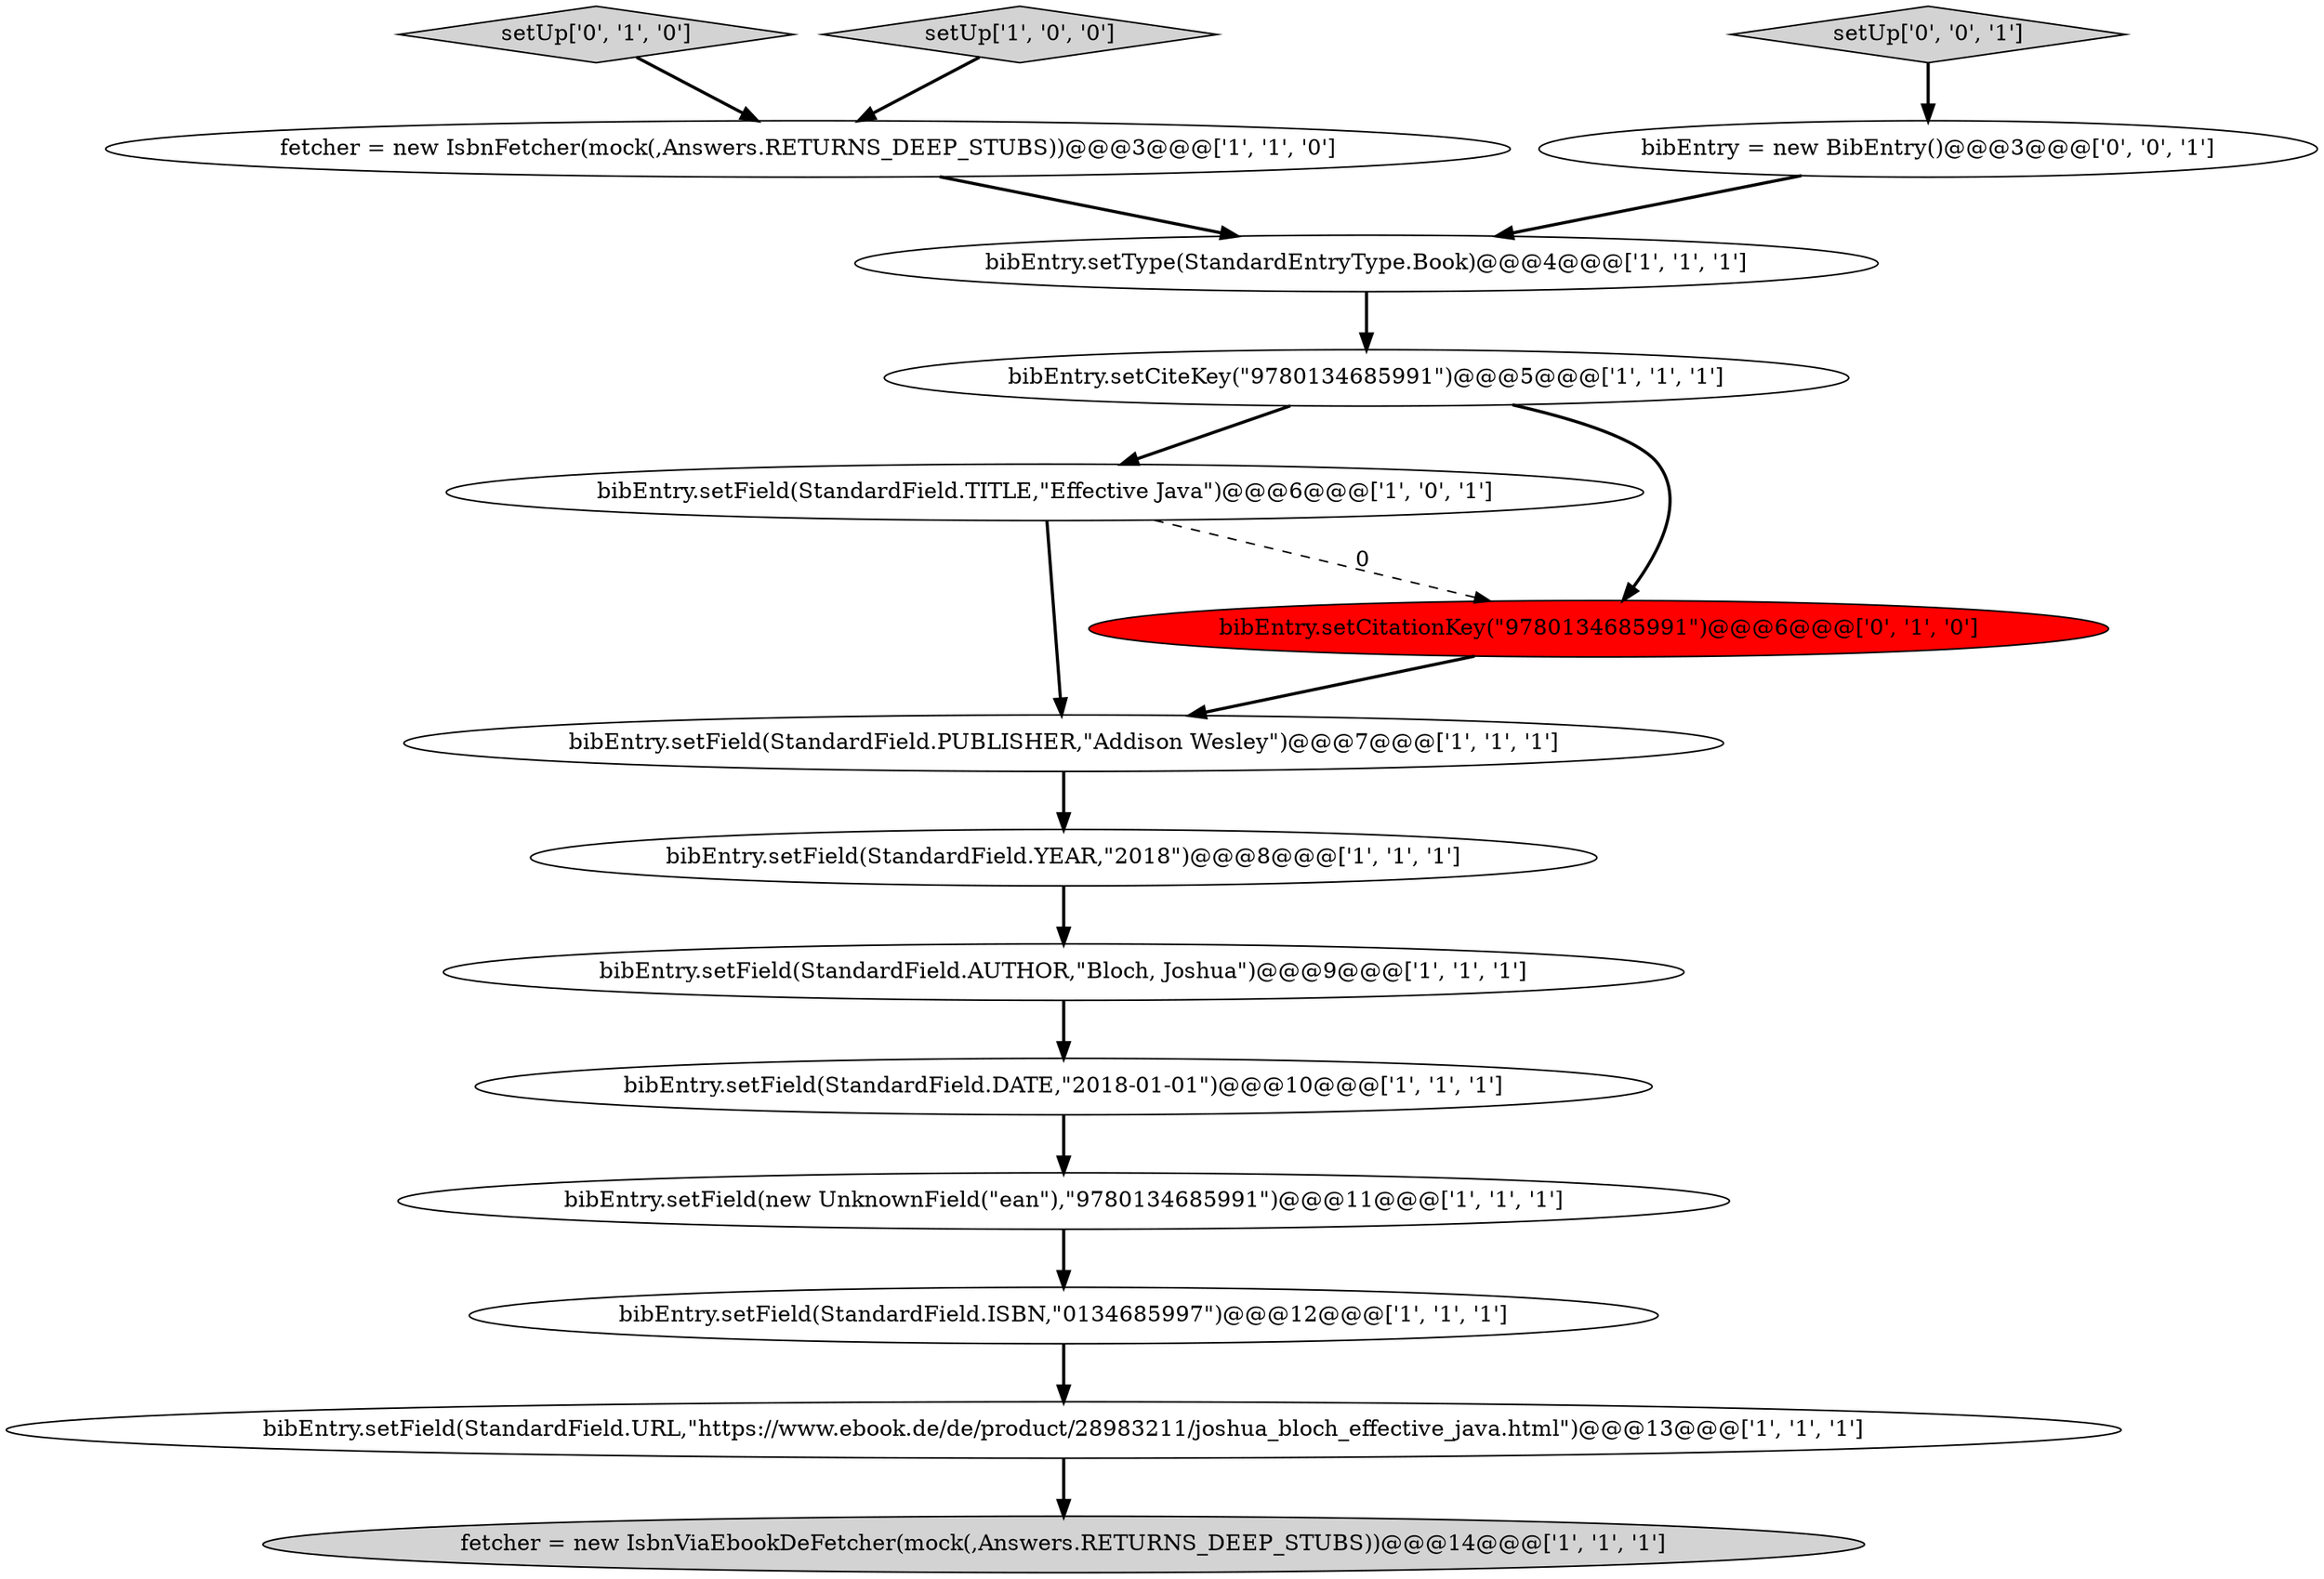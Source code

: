 digraph {
0 [style = filled, label = "fetcher = new IsbnViaEbookDeFetcher(mock(,Answers.RETURNS_DEEP_STUBS))@@@14@@@['1', '1', '1']", fillcolor = lightgray, shape = ellipse image = "AAA0AAABBB1BBB"];
13 [style = filled, label = "setUp['0', '1', '0']", fillcolor = lightgray, shape = diamond image = "AAA0AAABBB2BBB"];
11 [style = filled, label = "bibEntry.setField(StandardField.DATE,\"2018-01-01\")@@@10@@@['1', '1', '1']", fillcolor = white, shape = ellipse image = "AAA0AAABBB1BBB"];
12 [style = filled, label = "bibEntry.setCiteKey(\"9780134685991\")@@@5@@@['1', '1', '1']", fillcolor = white, shape = ellipse image = "AAA0AAABBB1BBB"];
7 [style = filled, label = "bibEntry.setField(StandardField.TITLE,\"Effective Java\")@@@6@@@['1', '0', '1']", fillcolor = white, shape = ellipse image = "AAA0AAABBB1BBB"];
1 [style = filled, label = "bibEntry.setField(StandardField.PUBLISHER,\"Addison Wesley\")@@@7@@@['1', '1', '1']", fillcolor = white, shape = ellipse image = "AAA0AAABBB1BBB"];
4 [style = filled, label = "bibEntry.setField(StandardField.ISBN,\"0134685997\")@@@12@@@['1', '1', '1']", fillcolor = white, shape = ellipse image = "AAA0AAABBB1BBB"];
3 [style = filled, label = "bibEntry.setField(StandardField.YEAR,\"2018\")@@@8@@@['1', '1', '1']", fillcolor = white, shape = ellipse image = "AAA0AAABBB1BBB"];
5 [style = filled, label = "bibEntry.setType(StandardEntryType.Book)@@@4@@@['1', '1', '1']", fillcolor = white, shape = ellipse image = "AAA0AAABBB1BBB"];
6 [style = filled, label = "setUp['1', '0', '0']", fillcolor = lightgray, shape = diamond image = "AAA0AAABBB1BBB"];
10 [style = filled, label = "fetcher = new IsbnFetcher(mock(,Answers.RETURNS_DEEP_STUBS))@@@3@@@['1', '1', '0']", fillcolor = white, shape = ellipse image = "AAA0AAABBB1BBB"];
2 [style = filled, label = "bibEntry.setField(StandardField.URL,\"https://www.ebook.de/de/product/28983211/joshua_bloch_effective_java.html\")@@@13@@@['1', '1', '1']", fillcolor = white, shape = ellipse image = "AAA0AAABBB1BBB"];
9 [style = filled, label = "bibEntry.setField(StandardField.AUTHOR,\"Bloch, Joshua\")@@@9@@@['1', '1', '1']", fillcolor = white, shape = ellipse image = "AAA0AAABBB1BBB"];
8 [style = filled, label = "bibEntry.setField(new UnknownField(\"ean\"),\"9780134685991\")@@@11@@@['1', '1', '1']", fillcolor = white, shape = ellipse image = "AAA0AAABBB1BBB"];
15 [style = filled, label = "setUp['0', '0', '1']", fillcolor = lightgray, shape = diamond image = "AAA0AAABBB3BBB"];
14 [style = filled, label = "bibEntry.setCitationKey(\"9780134685991\")@@@6@@@['0', '1', '0']", fillcolor = red, shape = ellipse image = "AAA1AAABBB2BBB"];
16 [style = filled, label = "bibEntry = new BibEntry()@@@3@@@['0', '0', '1']", fillcolor = white, shape = ellipse image = "AAA0AAABBB3BBB"];
1->3 [style = bold, label=""];
3->9 [style = bold, label=""];
13->10 [style = bold, label=""];
11->8 [style = bold, label=""];
16->5 [style = bold, label=""];
7->14 [style = dashed, label="0"];
2->0 [style = bold, label=""];
7->1 [style = bold, label=""];
8->4 [style = bold, label=""];
10->5 [style = bold, label=""];
9->11 [style = bold, label=""];
4->2 [style = bold, label=""];
5->12 [style = bold, label=""];
15->16 [style = bold, label=""];
12->7 [style = bold, label=""];
14->1 [style = bold, label=""];
12->14 [style = bold, label=""];
6->10 [style = bold, label=""];
}
